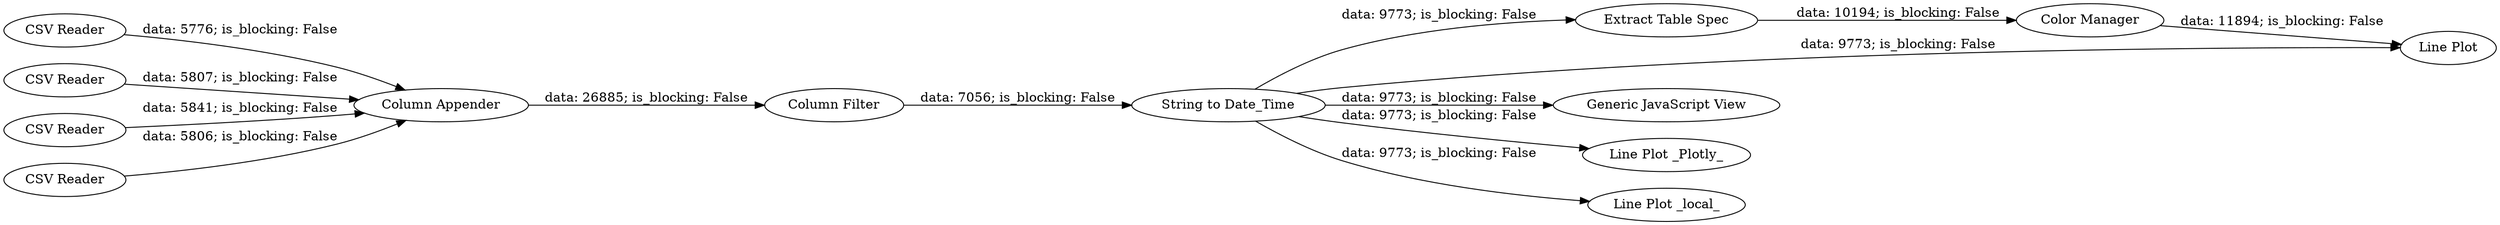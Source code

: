 digraph {
	"-5624668945660297557_11" [label="CSV Reader"]
	"-5624668945660297557_19" [label="Extract Table Spec"]
	"-5624668945660297557_17" [label="String to Date_Time"]
	"-5624668945660297557_16" [label="Column Filter"]
	"-5624668945660297557_9" [label="CSV Reader"]
	"-5624668945660297557_15" [label="Column Appender"]
	"-5624668945660297557_10" [label="CSV Reader"]
	"-5624668945660297557_18" [label="Line Plot"]
	"-5624668945660297557_8" [label="CSV Reader"]
	"-5624668945660297557_22" [label="Generic JavaScript View"]
	"-5624668945660297557_2" [label="Line Plot _Plotly_"]
	"-5624668945660297557_20" [label="Color Manager"]
	"-5624668945660297557_21" [label="Line Plot _local_"]
	"-5624668945660297557_17" -> "-5624668945660297557_19" [label="data: 9773; is_blocking: False"]
	"-5624668945660297557_17" -> "-5624668945660297557_18" [label="data: 9773; is_blocking: False"]
	"-5624668945660297557_8" -> "-5624668945660297557_15" [label="data: 5806; is_blocking: False"]
	"-5624668945660297557_20" -> "-5624668945660297557_18" [label="data: 11894; is_blocking: False"]
	"-5624668945660297557_17" -> "-5624668945660297557_21" [label="data: 9773; is_blocking: False"]
	"-5624668945660297557_9" -> "-5624668945660297557_15" [label="data: 5807; is_blocking: False"]
	"-5624668945660297557_15" -> "-5624668945660297557_16" [label="data: 26885; is_blocking: False"]
	"-5624668945660297557_17" -> "-5624668945660297557_22" [label="data: 9773; is_blocking: False"]
	"-5624668945660297557_17" -> "-5624668945660297557_2" [label="data: 9773; is_blocking: False"]
	"-5624668945660297557_19" -> "-5624668945660297557_20" [label="data: 10194; is_blocking: False"]
	"-5624668945660297557_16" -> "-5624668945660297557_17" [label="data: 7056; is_blocking: False"]
	"-5624668945660297557_11" -> "-5624668945660297557_15" [label="data: 5776; is_blocking: False"]
	"-5624668945660297557_10" -> "-5624668945660297557_15" [label="data: 5841; is_blocking: False"]
	rankdir=LR
}
